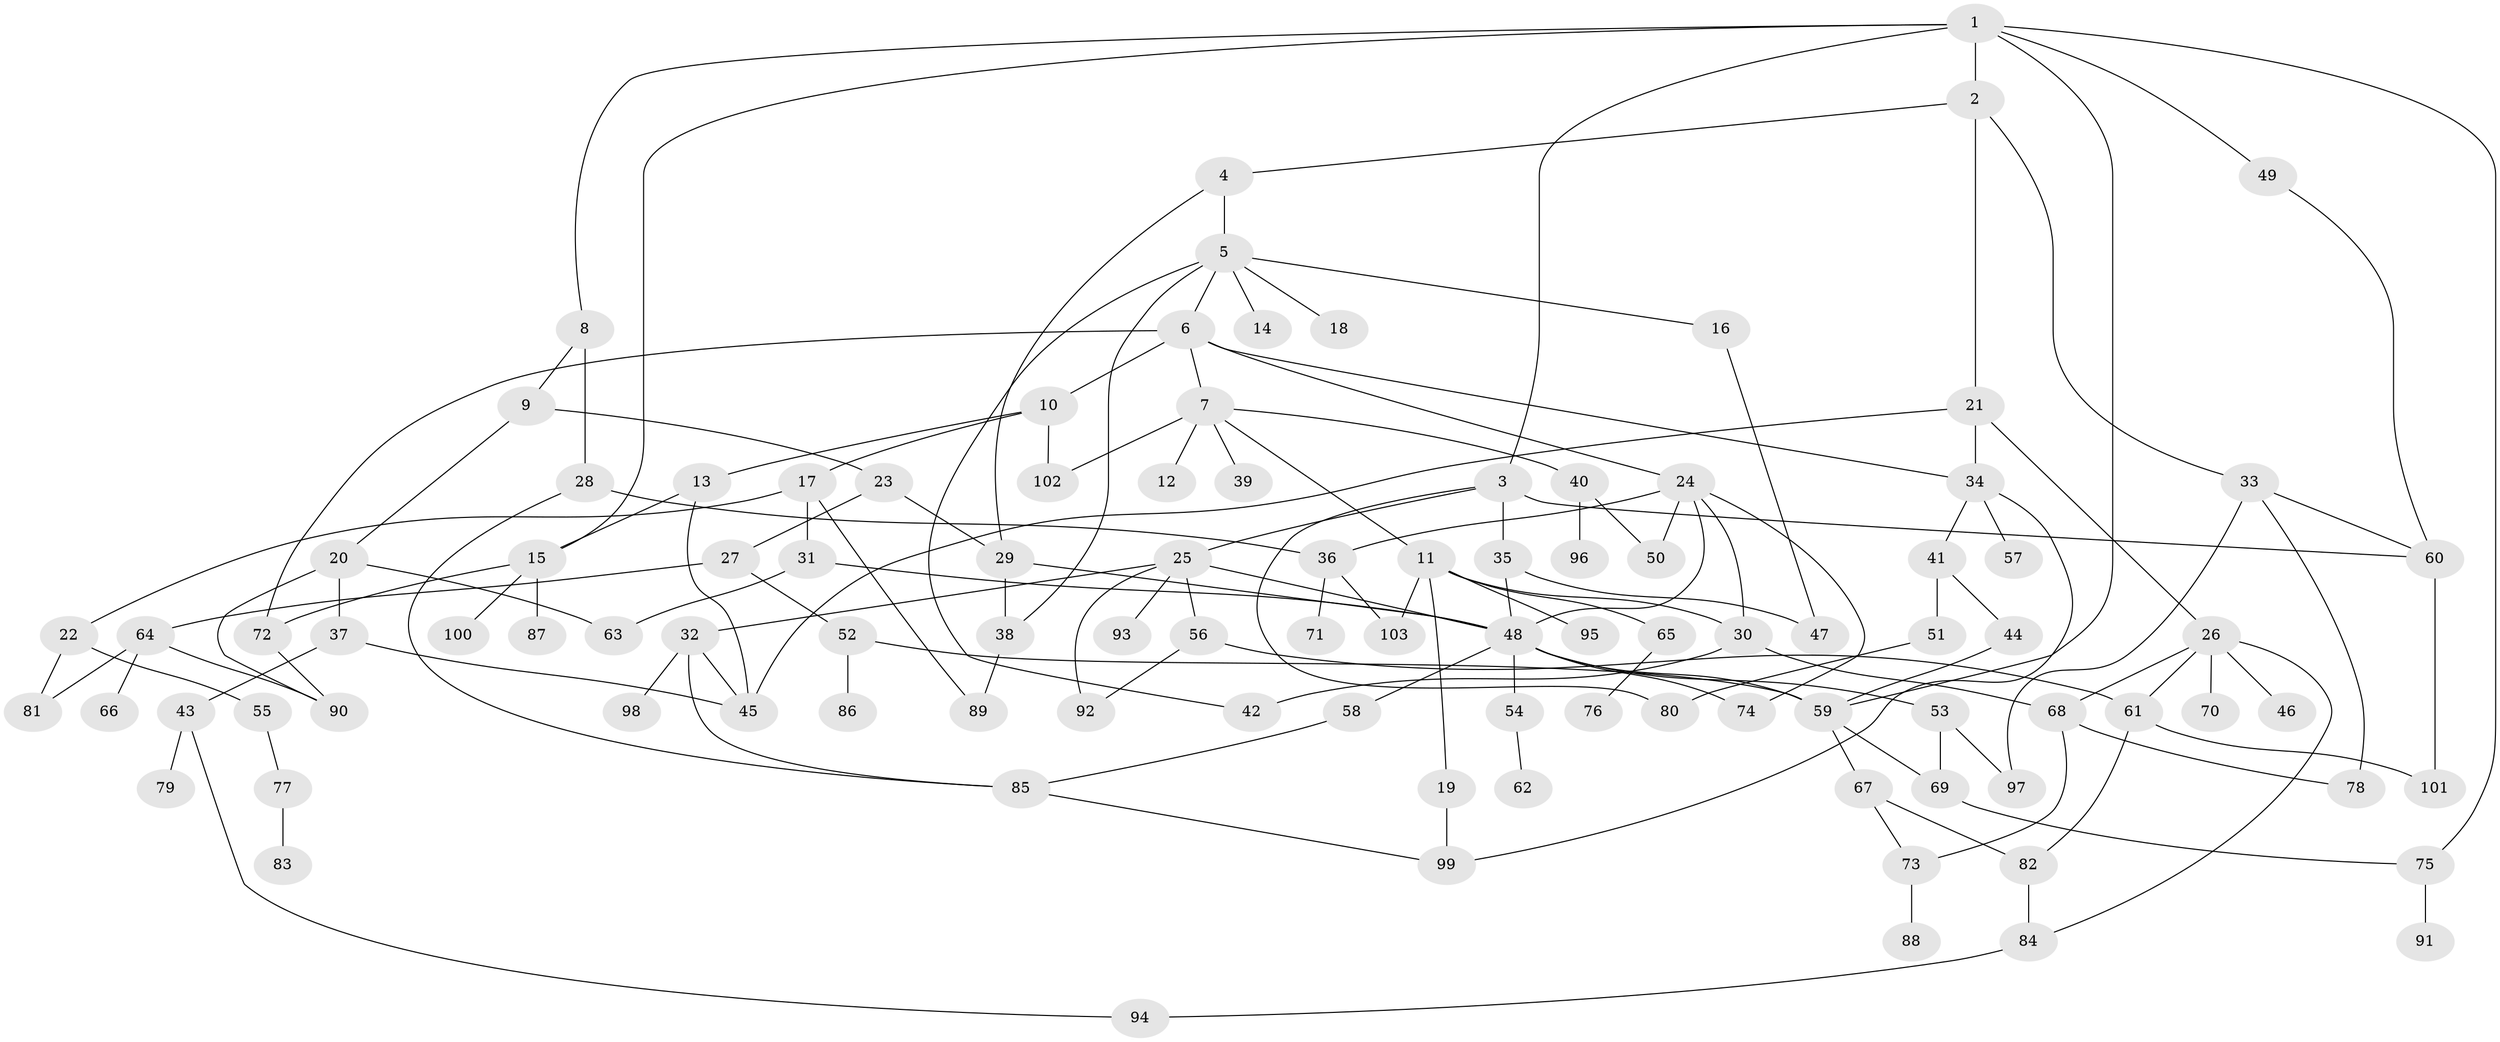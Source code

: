 // coarse degree distribution, {1: 0.35294117647058826, 5: 0.0392156862745098, 4: 0.11764705882352941, 11: 0.0196078431372549, 3: 0.09803921568627451, 8: 0.0196078431372549, 7: 0.058823529411764705, 2: 0.23529411764705882, 9: 0.0196078431372549, 6: 0.0196078431372549, 12: 0.0196078431372549}
// Generated by graph-tools (version 1.1) at 2025/44/03/04/25 21:44:24]
// undirected, 103 vertices, 149 edges
graph export_dot {
graph [start="1"]
  node [color=gray90,style=filled];
  1;
  2;
  3;
  4;
  5;
  6;
  7;
  8;
  9;
  10;
  11;
  12;
  13;
  14;
  15;
  16;
  17;
  18;
  19;
  20;
  21;
  22;
  23;
  24;
  25;
  26;
  27;
  28;
  29;
  30;
  31;
  32;
  33;
  34;
  35;
  36;
  37;
  38;
  39;
  40;
  41;
  42;
  43;
  44;
  45;
  46;
  47;
  48;
  49;
  50;
  51;
  52;
  53;
  54;
  55;
  56;
  57;
  58;
  59;
  60;
  61;
  62;
  63;
  64;
  65;
  66;
  67;
  68;
  69;
  70;
  71;
  72;
  73;
  74;
  75;
  76;
  77;
  78;
  79;
  80;
  81;
  82;
  83;
  84;
  85;
  86;
  87;
  88;
  89;
  90;
  91;
  92;
  93;
  94;
  95;
  96;
  97;
  98;
  99;
  100;
  101;
  102;
  103;
  1 -- 2;
  1 -- 3;
  1 -- 8;
  1 -- 15;
  1 -- 49;
  1 -- 75;
  1 -- 59;
  2 -- 4;
  2 -- 21;
  2 -- 33;
  3 -- 25;
  3 -- 35;
  3 -- 60;
  3 -- 80;
  4 -- 5;
  4 -- 29;
  5 -- 6;
  5 -- 14;
  5 -- 16;
  5 -- 18;
  5 -- 42;
  5 -- 38;
  6 -- 7;
  6 -- 10;
  6 -- 24;
  6 -- 34;
  6 -- 72;
  7 -- 11;
  7 -- 12;
  7 -- 39;
  7 -- 40;
  7 -- 102;
  8 -- 9;
  8 -- 28;
  9 -- 20;
  9 -- 23;
  10 -- 13;
  10 -- 17;
  10 -- 102;
  11 -- 19;
  11 -- 65;
  11 -- 95;
  11 -- 103;
  11 -- 30;
  13 -- 45;
  13 -- 15;
  15 -- 72;
  15 -- 87;
  15 -- 100;
  16 -- 47;
  17 -- 22;
  17 -- 31;
  17 -- 89;
  19 -- 99;
  20 -- 37;
  20 -- 90;
  20 -- 63;
  21 -- 26;
  21 -- 34;
  21 -- 45;
  22 -- 55;
  22 -- 81;
  23 -- 27;
  23 -- 29;
  24 -- 30;
  24 -- 36;
  24 -- 50;
  24 -- 74;
  24 -- 48;
  25 -- 32;
  25 -- 56;
  25 -- 92;
  25 -- 93;
  25 -- 48;
  26 -- 46;
  26 -- 61;
  26 -- 70;
  26 -- 84;
  26 -- 68;
  27 -- 52;
  27 -- 64;
  28 -- 36;
  28 -- 85;
  29 -- 38;
  29 -- 48;
  30 -- 42;
  30 -- 68;
  31 -- 63;
  31 -- 48;
  32 -- 98;
  32 -- 45;
  32 -- 85;
  33 -- 60;
  33 -- 78;
  33 -- 97;
  34 -- 41;
  34 -- 57;
  34 -- 99;
  35 -- 48;
  35 -- 47;
  36 -- 71;
  36 -- 103;
  37 -- 43;
  37 -- 45;
  38 -- 89;
  40 -- 96;
  40 -- 50;
  41 -- 44;
  41 -- 51;
  43 -- 79;
  43 -- 94;
  44 -- 59;
  48 -- 53;
  48 -- 54;
  48 -- 58;
  48 -- 59;
  48 -- 74;
  49 -- 60;
  51 -- 80;
  52 -- 86;
  52 -- 59;
  53 -- 97;
  53 -- 69;
  54 -- 62;
  55 -- 77;
  56 -- 92;
  56 -- 61;
  58 -- 85;
  59 -- 67;
  59 -- 69;
  60 -- 101;
  61 -- 82;
  61 -- 101;
  64 -- 66;
  64 -- 90;
  64 -- 81;
  65 -- 76;
  67 -- 82;
  67 -- 73;
  68 -- 73;
  68 -- 78;
  69 -- 75;
  72 -- 90;
  73 -- 88;
  75 -- 91;
  77 -- 83;
  82 -- 84;
  84 -- 94;
  85 -- 99;
}
